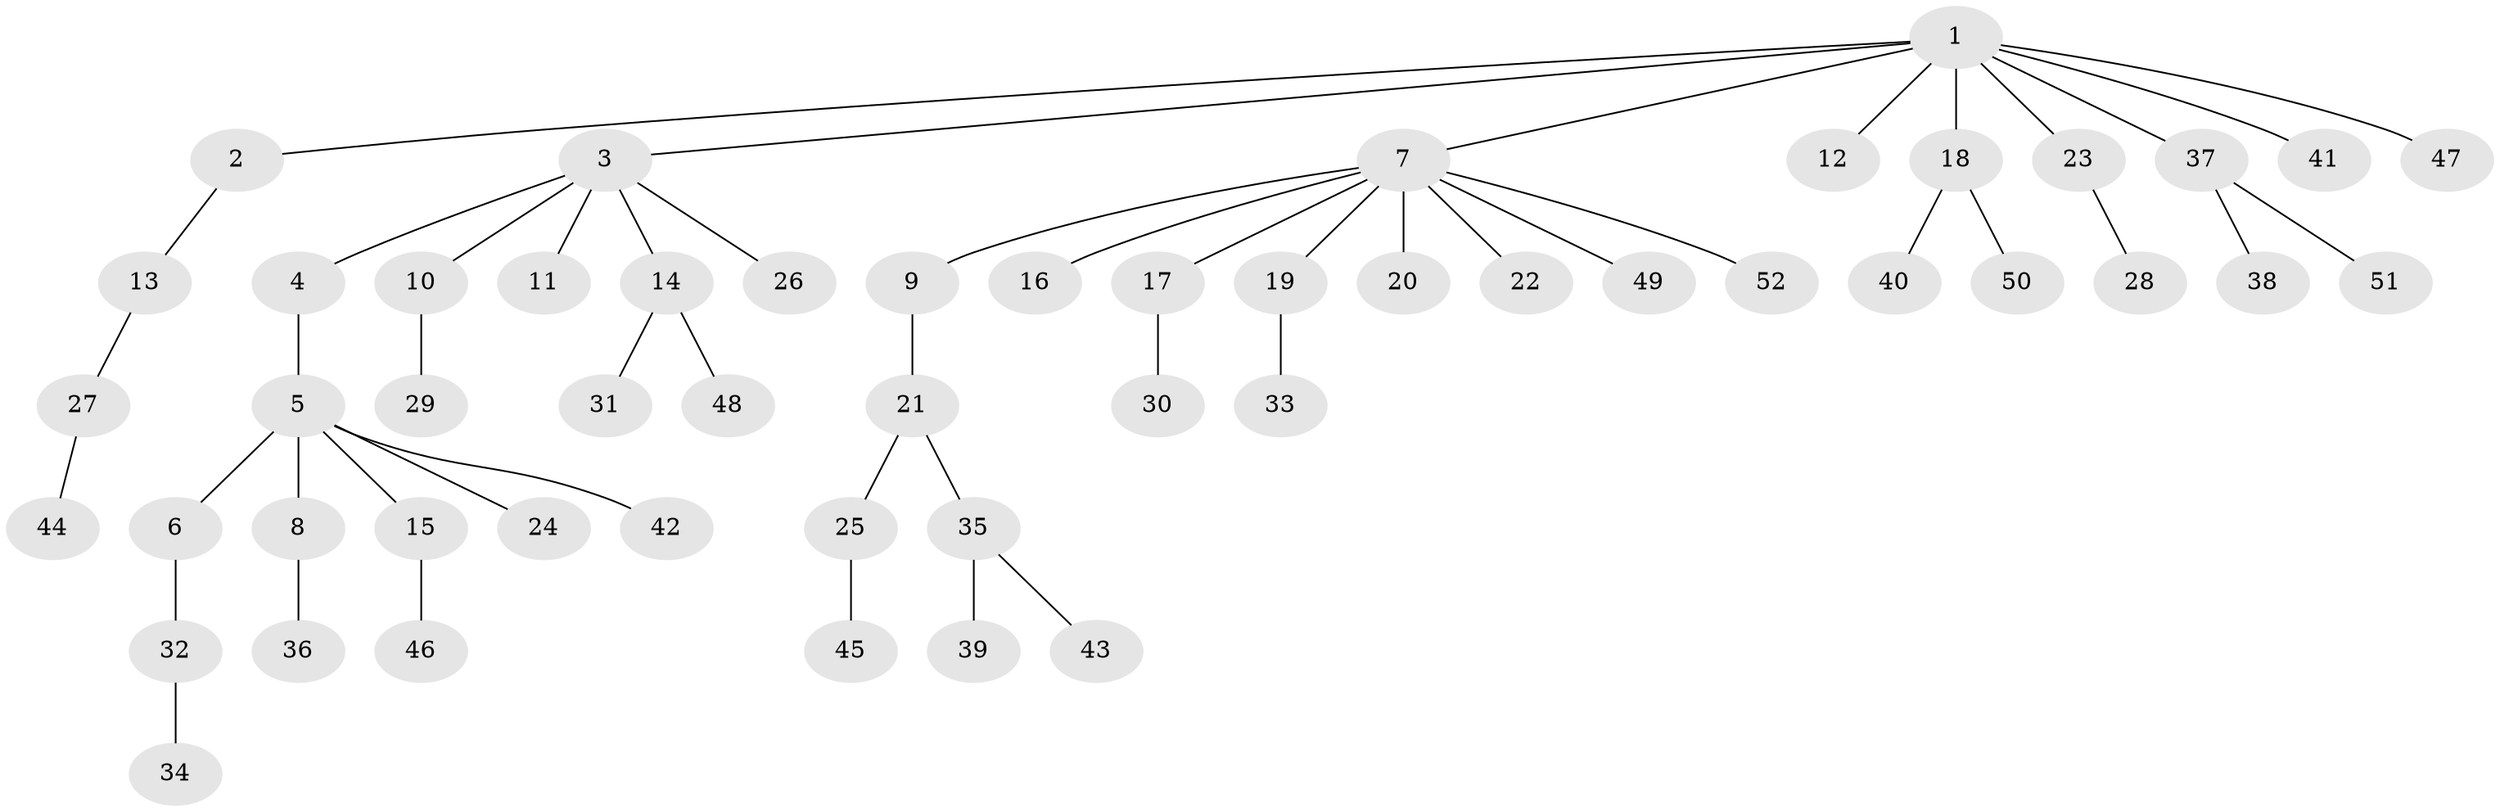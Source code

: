 // Generated by graph-tools (version 1.1) at 2025/15/03/09/25 04:15:24]
// undirected, 52 vertices, 51 edges
graph export_dot {
graph [start="1"]
  node [color=gray90,style=filled];
  1;
  2;
  3;
  4;
  5;
  6;
  7;
  8;
  9;
  10;
  11;
  12;
  13;
  14;
  15;
  16;
  17;
  18;
  19;
  20;
  21;
  22;
  23;
  24;
  25;
  26;
  27;
  28;
  29;
  30;
  31;
  32;
  33;
  34;
  35;
  36;
  37;
  38;
  39;
  40;
  41;
  42;
  43;
  44;
  45;
  46;
  47;
  48;
  49;
  50;
  51;
  52;
  1 -- 2;
  1 -- 3;
  1 -- 7;
  1 -- 12;
  1 -- 18;
  1 -- 23;
  1 -- 37;
  1 -- 41;
  1 -- 47;
  2 -- 13;
  3 -- 4;
  3 -- 10;
  3 -- 11;
  3 -- 14;
  3 -- 26;
  4 -- 5;
  5 -- 6;
  5 -- 8;
  5 -- 15;
  5 -- 24;
  5 -- 42;
  6 -- 32;
  7 -- 9;
  7 -- 16;
  7 -- 17;
  7 -- 19;
  7 -- 20;
  7 -- 22;
  7 -- 49;
  7 -- 52;
  8 -- 36;
  9 -- 21;
  10 -- 29;
  13 -- 27;
  14 -- 31;
  14 -- 48;
  15 -- 46;
  17 -- 30;
  18 -- 40;
  18 -- 50;
  19 -- 33;
  21 -- 25;
  21 -- 35;
  23 -- 28;
  25 -- 45;
  27 -- 44;
  32 -- 34;
  35 -- 39;
  35 -- 43;
  37 -- 38;
  37 -- 51;
}
